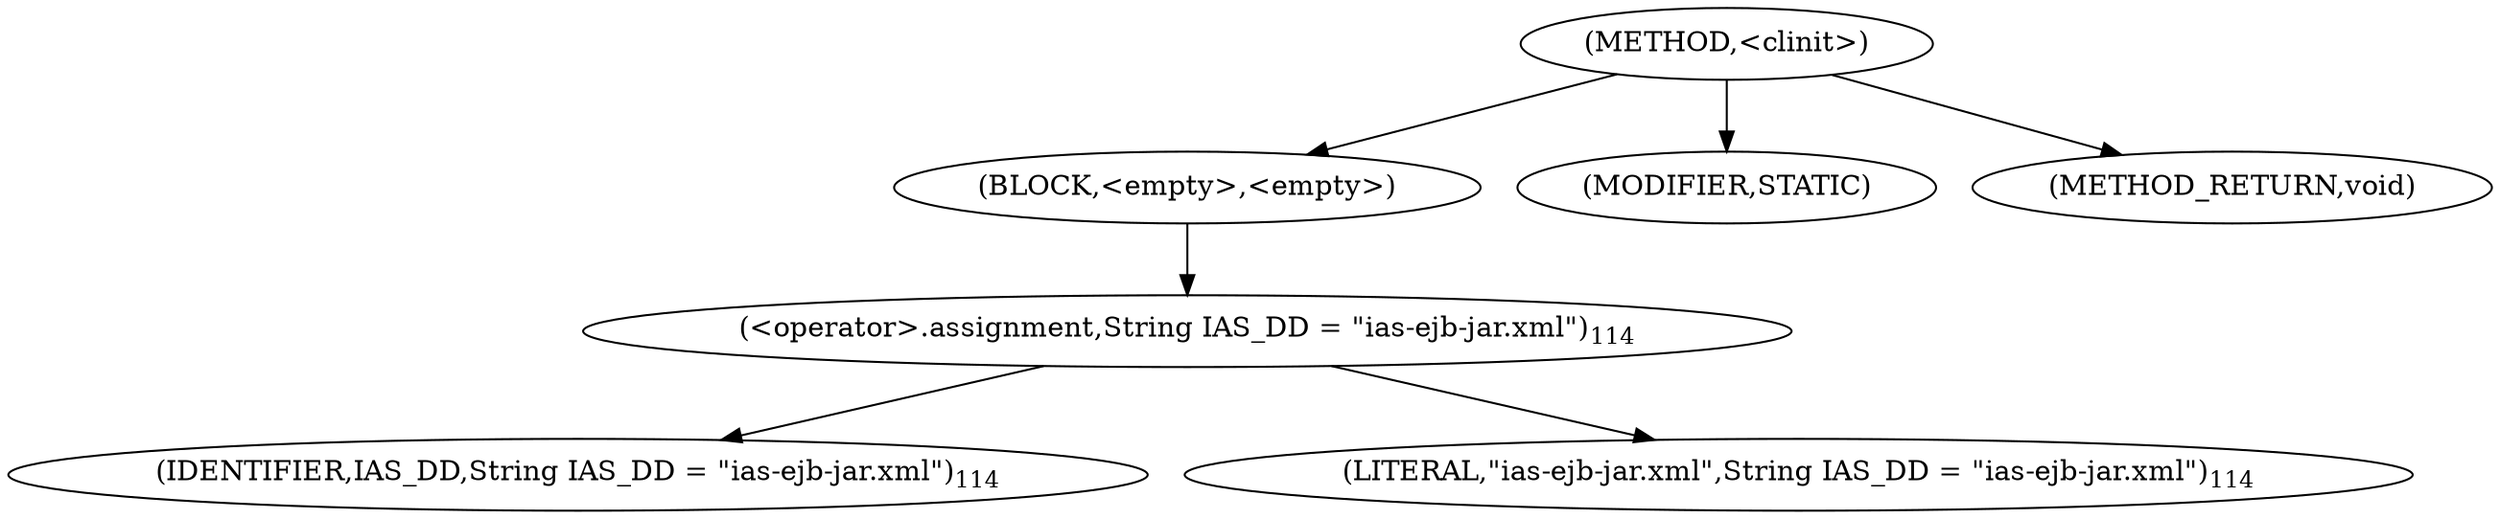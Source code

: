 digraph "&lt;clinit&gt;" {  
"705" [label = <(METHOD,&lt;clinit&gt;)> ]
"706" [label = <(BLOCK,&lt;empty&gt;,&lt;empty&gt;)> ]
"707" [label = <(&lt;operator&gt;.assignment,String IAS_DD = &quot;ias-ejb-jar.xml&quot;)<SUB>114</SUB>> ]
"708" [label = <(IDENTIFIER,IAS_DD,String IAS_DD = &quot;ias-ejb-jar.xml&quot;)<SUB>114</SUB>> ]
"709" [label = <(LITERAL,&quot;ias-ejb-jar.xml&quot;,String IAS_DD = &quot;ias-ejb-jar.xml&quot;)<SUB>114</SUB>> ]
"710" [label = <(MODIFIER,STATIC)> ]
"711" [label = <(METHOD_RETURN,void)> ]
  "705" -> "706" 
  "705" -> "710" 
  "705" -> "711" 
  "706" -> "707" 
  "707" -> "708" 
  "707" -> "709" 
}
